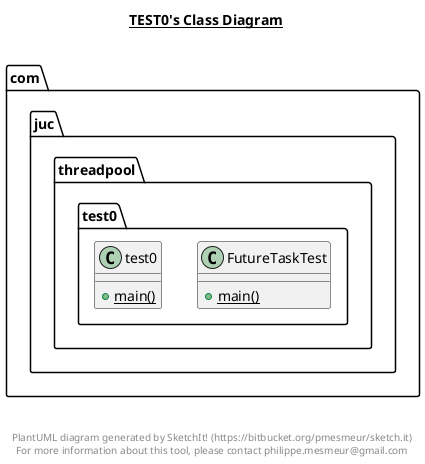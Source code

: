 @startuml

title __TEST0's Class Diagram__\n

  namespace com.juc.threadpool {
    namespace test0 {
      class com.juc.threadpool.test0.FutureTaskTest {
          {static} + main()
      }
    }
  }
  

  namespace com.juc.threadpool {
    namespace test0 {
      class com.juc.threadpool.test0.test0 {
          {static} + main()
      }
    }
  }
  



right footer


PlantUML diagram generated by SketchIt! (https://bitbucket.org/pmesmeur/sketch.it)
For more information about this tool, please contact philippe.mesmeur@gmail.com
endfooter

@enduml

